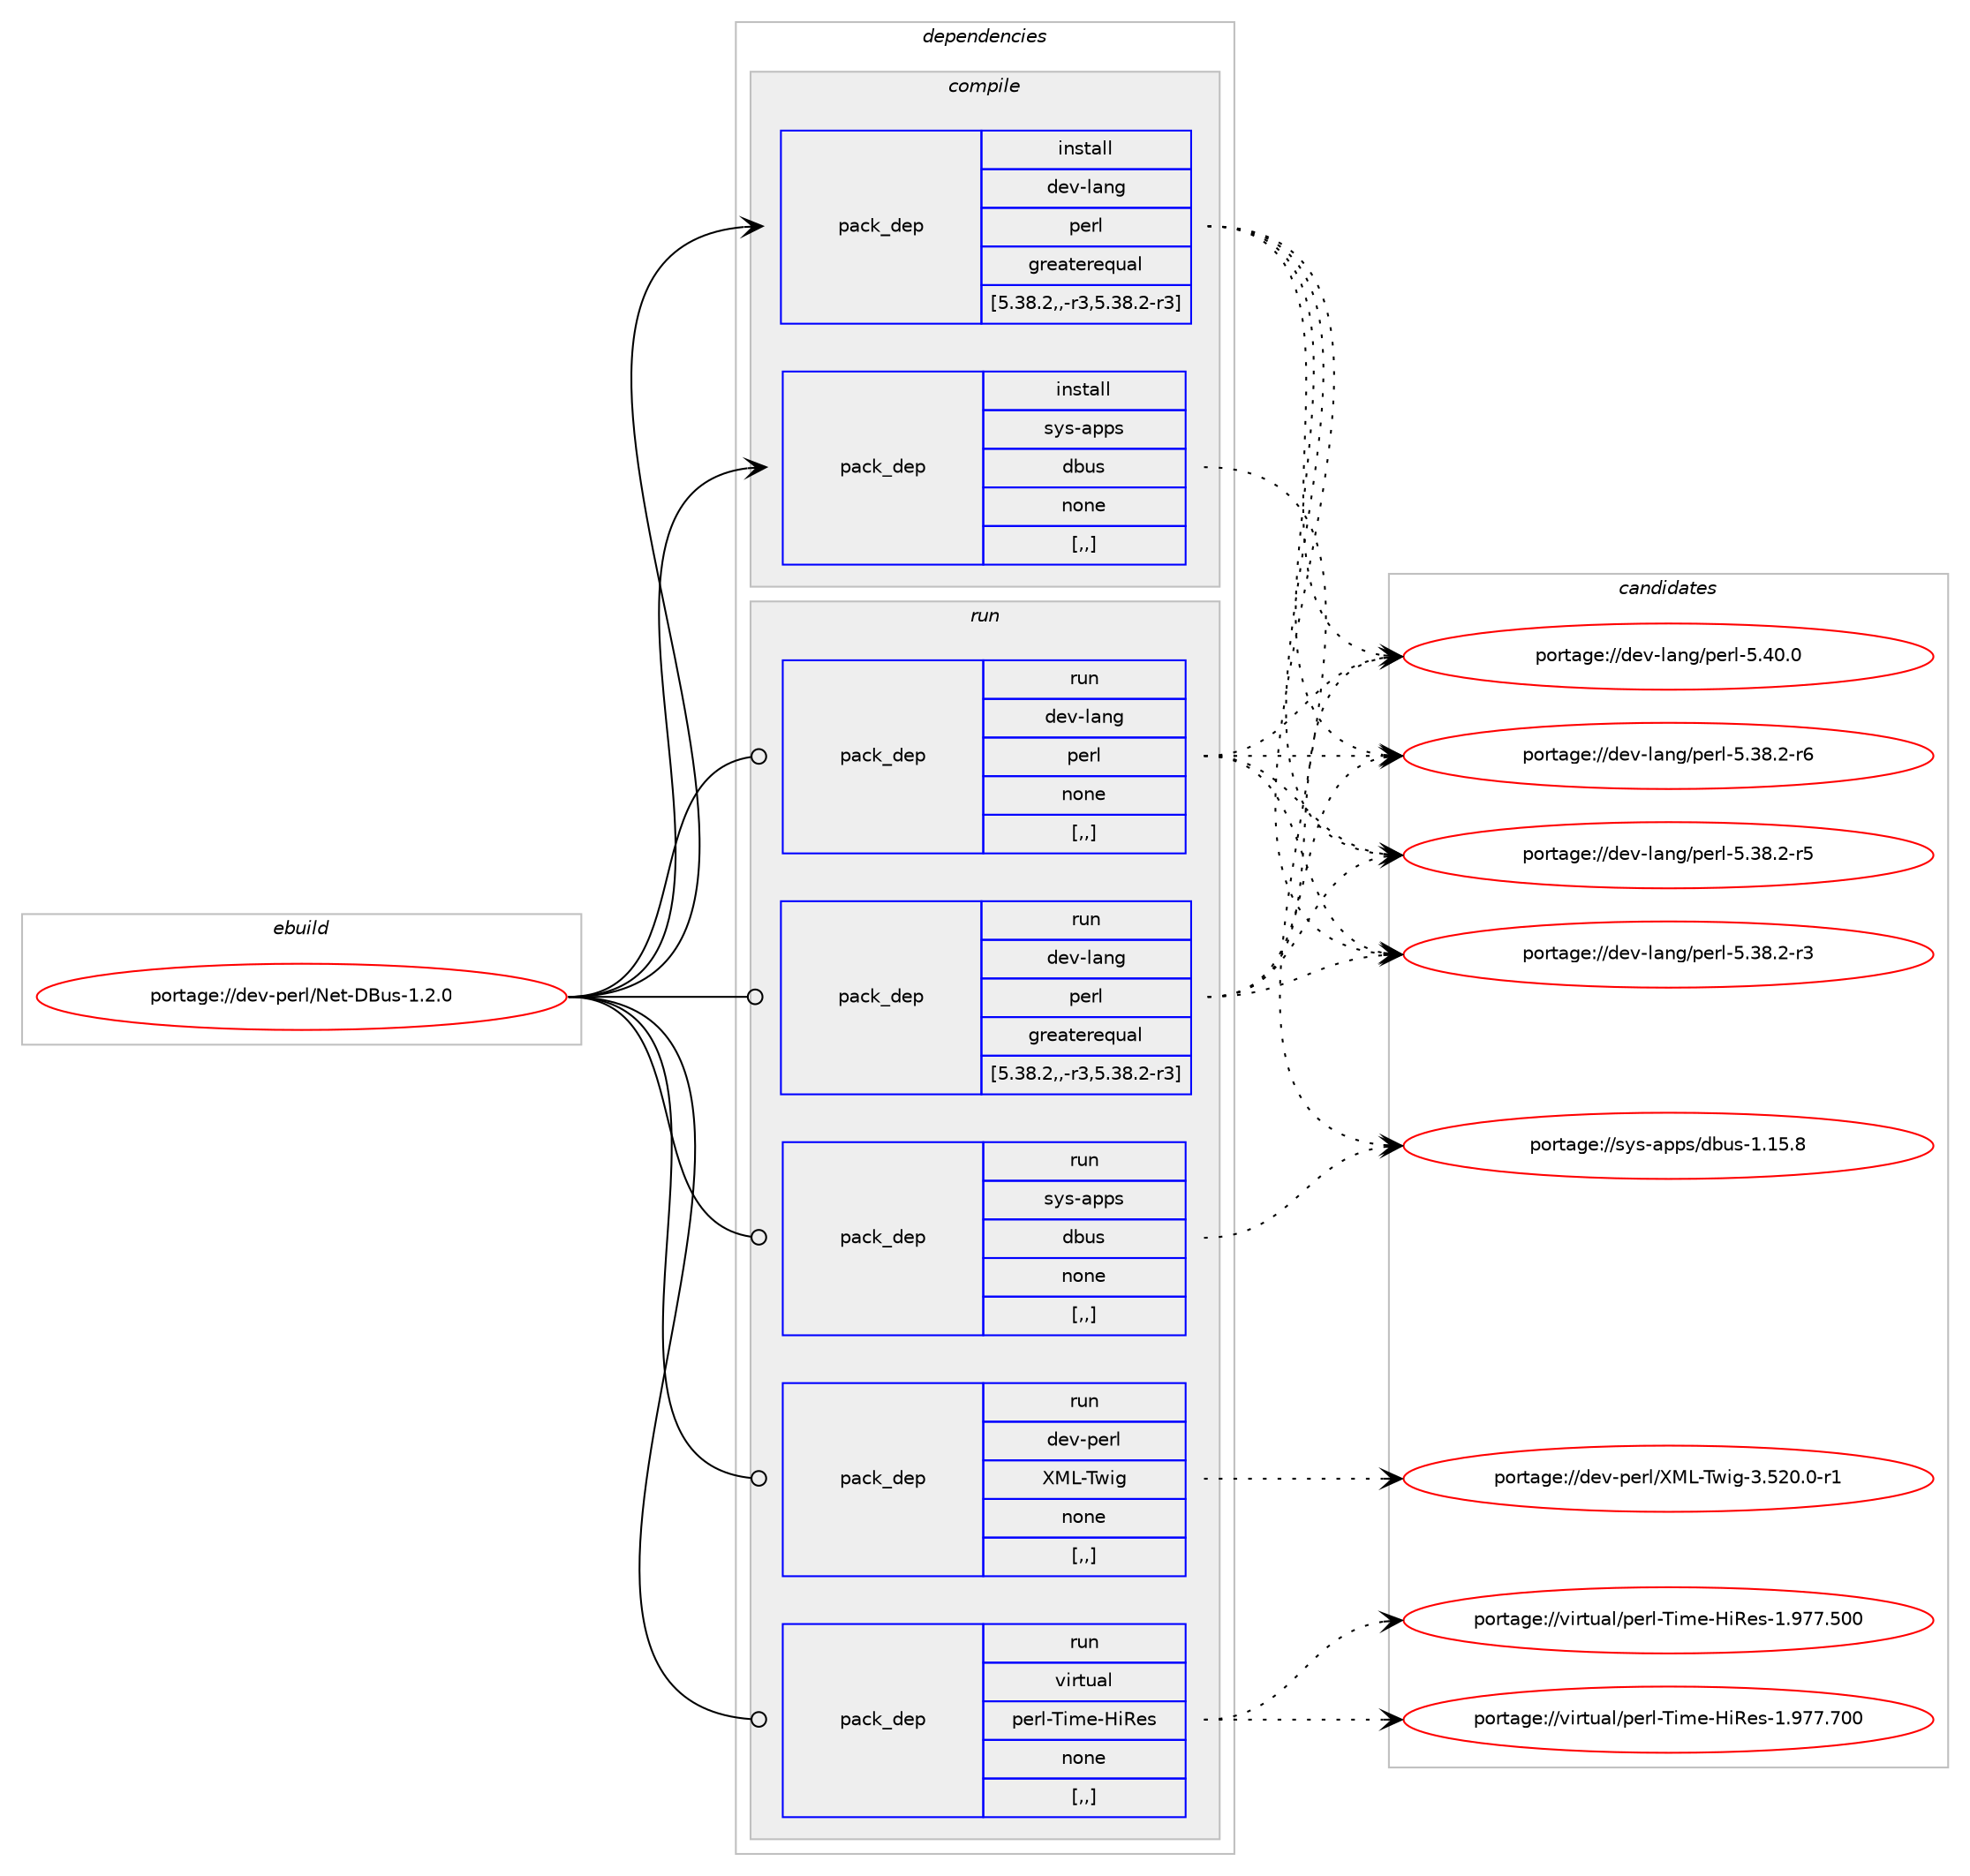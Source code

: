 digraph prolog {

# *************
# Graph options
# *************

newrank=true;
concentrate=true;
compound=true;
graph [rankdir=LR,fontname=Helvetica,fontsize=10,ranksep=1.5];#, ranksep=2.5, nodesep=0.2];
edge  [arrowhead=vee];
node  [fontname=Helvetica,fontsize=10];

# **********
# The ebuild
# **********

subgraph cluster_leftcol {
color=gray;
label=<<i>ebuild</i>>;
id [label="portage://dev-perl/Net-DBus-1.2.0", color=red, width=4, href="../dev-perl/Net-DBus-1.2.0.svg"];
}

# ****************
# The dependencies
# ****************

subgraph cluster_midcol {
color=gray;
label=<<i>dependencies</i>>;
subgraph cluster_compile {
fillcolor="#eeeeee";
style=filled;
label=<<i>compile</i>>;
subgraph pack463338 {
dependency628324 [label=<<TABLE BORDER="0" CELLBORDER="1" CELLSPACING="0" CELLPADDING="4" WIDTH="220"><TR><TD ROWSPAN="6" CELLPADDING="30">pack_dep</TD></TR><TR><TD WIDTH="110">install</TD></TR><TR><TD>dev-lang</TD></TR><TR><TD>perl</TD></TR><TR><TD>greaterequal</TD></TR><TR><TD>[5.38.2,,-r3,5.38.2-r3]</TD></TR></TABLE>>, shape=none, color=blue];
}
id:e -> dependency628324:w [weight=20,style="solid",arrowhead="vee"];
subgraph pack463339 {
dependency628325 [label=<<TABLE BORDER="0" CELLBORDER="1" CELLSPACING="0" CELLPADDING="4" WIDTH="220"><TR><TD ROWSPAN="6" CELLPADDING="30">pack_dep</TD></TR><TR><TD WIDTH="110">install</TD></TR><TR><TD>sys-apps</TD></TR><TR><TD>dbus</TD></TR><TR><TD>none</TD></TR><TR><TD>[,,]</TD></TR></TABLE>>, shape=none, color=blue];
}
id:e -> dependency628325:w [weight=20,style="solid",arrowhead="vee"];
}
subgraph cluster_compileandrun {
fillcolor="#eeeeee";
style=filled;
label=<<i>compile and run</i>>;
}
subgraph cluster_run {
fillcolor="#eeeeee";
style=filled;
label=<<i>run</i>>;
subgraph pack463340 {
dependency628326 [label=<<TABLE BORDER="0" CELLBORDER="1" CELLSPACING="0" CELLPADDING="4" WIDTH="220"><TR><TD ROWSPAN="6" CELLPADDING="30">pack_dep</TD></TR><TR><TD WIDTH="110">run</TD></TR><TR><TD>dev-lang</TD></TR><TR><TD>perl</TD></TR><TR><TD>greaterequal</TD></TR><TR><TD>[5.38.2,,-r3,5.38.2-r3]</TD></TR></TABLE>>, shape=none, color=blue];
}
id:e -> dependency628326:w [weight=20,style="solid",arrowhead="odot"];
subgraph pack463341 {
dependency628327 [label=<<TABLE BORDER="0" CELLBORDER="1" CELLSPACING="0" CELLPADDING="4" WIDTH="220"><TR><TD ROWSPAN="6" CELLPADDING="30">pack_dep</TD></TR><TR><TD WIDTH="110">run</TD></TR><TR><TD>dev-lang</TD></TR><TR><TD>perl</TD></TR><TR><TD>none</TD></TR><TR><TD>[,,]</TD></TR></TABLE>>, shape=none, color=blue];
}
id:e -> dependency628327:w [weight=20,style="solid",arrowhead="odot"];
subgraph pack463342 {
dependency628328 [label=<<TABLE BORDER="0" CELLBORDER="1" CELLSPACING="0" CELLPADDING="4" WIDTH="220"><TR><TD ROWSPAN="6" CELLPADDING="30">pack_dep</TD></TR><TR><TD WIDTH="110">run</TD></TR><TR><TD>dev-perl</TD></TR><TR><TD>XML-Twig</TD></TR><TR><TD>none</TD></TR><TR><TD>[,,]</TD></TR></TABLE>>, shape=none, color=blue];
}
id:e -> dependency628328:w [weight=20,style="solid",arrowhead="odot"];
subgraph pack463343 {
dependency628329 [label=<<TABLE BORDER="0" CELLBORDER="1" CELLSPACING="0" CELLPADDING="4" WIDTH="220"><TR><TD ROWSPAN="6" CELLPADDING="30">pack_dep</TD></TR><TR><TD WIDTH="110">run</TD></TR><TR><TD>sys-apps</TD></TR><TR><TD>dbus</TD></TR><TR><TD>none</TD></TR><TR><TD>[,,]</TD></TR></TABLE>>, shape=none, color=blue];
}
id:e -> dependency628329:w [weight=20,style="solid",arrowhead="odot"];
subgraph pack463344 {
dependency628330 [label=<<TABLE BORDER="0" CELLBORDER="1" CELLSPACING="0" CELLPADDING="4" WIDTH="220"><TR><TD ROWSPAN="6" CELLPADDING="30">pack_dep</TD></TR><TR><TD WIDTH="110">run</TD></TR><TR><TD>virtual</TD></TR><TR><TD>perl-Time-HiRes</TD></TR><TR><TD>none</TD></TR><TR><TD>[,,]</TD></TR></TABLE>>, shape=none, color=blue];
}
id:e -> dependency628330:w [weight=20,style="solid",arrowhead="odot"];
}
}

# **************
# The candidates
# **************

subgraph cluster_choices {
rank=same;
color=gray;
label=<<i>candidates</i>>;

subgraph choice463338 {
color=black;
nodesep=1;
choice10010111845108971101034711210111410845534652484648 [label="portage://dev-lang/perl-5.40.0", color=red, width=4,href="../dev-lang/perl-5.40.0.svg"];
choice100101118451089711010347112101114108455346515646504511454 [label="portage://dev-lang/perl-5.38.2-r6", color=red, width=4,href="../dev-lang/perl-5.38.2-r6.svg"];
choice100101118451089711010347112101114108455346515646504511453 [label="portage://dev-lang/perl-5.38.2-r5", color=red, width=4,href="../dev-lang/perl-5.38.2-r5.svg"];
choice100101118451089711010347112101114108455346515646504511451 [label="portage://dev-lang/perl-5.38.2-r3", color=red, width=4,href="../dev-lang/perl-5.38.2-r3.svg"];
dependency628324:e -> choice10010111845108971101034711210111410845534652484648:w [style=dotted,weight="100"];
dependency628324:e -> choice100101118451089711010347112101114108455346515646504511454:w [style=dotted,weight="100"];
dependency628324:e -> choice100101118451089711010347112101114108455346515646504511453:w [style=dotted,weight="100"];
dependency628324:e -> choice100101118451089711010347112101114108455346515646504511451:w [style=dotted,weight="100"];
}
subgraph choice463339 {
color=black;
nodesep=1;
choice1151211154597112112115471009811711545494649534656 [label="portage://sys-apps/dbus-1.15.8", color=red, width=4,href="../sys-apps/dbus-1.15.8.svg"];
dependency628325:e -> choice1151211154597112112115471009811711545494649534656:w [style=dotted,weight="100"];
}
subgraph choice463340 {
color=black;
nodesep=1;
choice10010111845108971101034711210111410845534652484648 [label="portage://dev-lang/perl-5.40.0", color=red, width=4,href="../dev-lang/perl-5.40.0.svg"];
choice100101118451089711010347112101114108455346515646504511454 [label="portage://dev-lang/perl-5.38.2-r6", color=red, width=4,href="../dev-lang/perl-5.38.2-r6.svg"];
choice100101118451089711010347112101114108455346515646504511453 [label="portage://dev-lang/perl-5.38.2-r5", color=red, width=4,href="../dev-lang/perl-5.38.2-r5.svg"];
choice100101118451089711010347112101114108455346515646504511451 [label="portage://dev-lang/perl-5.38.2-r3", color=red, width=4,href="../dev-lang/perl-5.38.2-r3.svg"];
dependency628326:e -> choice10010111845108971101034711210111410845534652484648:w [style=dotted,weight="100"];
dependency628326:e -> choice100101118451089711010347112101114108455346515646504511454:w [style=dotted,weight="100"];
dependency628326:e -> choice100101118451089711010347112101114108455346515646504511453:w [style=dotted,weight="100"];
dependency628326:e -> choice100101118451089711010347112101114108455346515646504511451:w [style=dotted,weight="100"];
}
subgraph choice463341 {
color=black;
nodesep=1;
choice10010111845108971101034711210111410845534652484648 [label="portage://dev-lang/perl-5.40.0", color=red, width=4,href="../dev-lang/perl-5.40.0.svg"];
choice100101118451089711010347112101114108455346515646504511454 [label="portage://dev-lang/perl-5.38.2-r6", color=red, width=4,href="../dev-lang/perl-5.38.2-r6.svg"];
choice100101118451089711010347112101114108455346515646504511453 [label="portage://dev-lang/perl-5.38.2-r5", color=red, width=4,href="../dev-lang/perl-5.38.2-r5.svg"];
choice100101118451089711010347112101114108455346515646504511451 [label="portage://dev-lang/perl-5.38.2-r3", color=red, width=4,href="../dev-lang/perl-5.38.2-r3.svg"];
dependency628327:e -> choice10010111845108971101034711210111410845534652484648:w [style=dotted,weight="100"];
dependency628327:e -> choice100101118451089711010347112101114108455346515646504511454:w [style=dotted,weight="100"];
dependency628327:e -> choice100101118451089711010347112101114108455346515646504511453:w [style=dotted,weight="100"];
dependency628327:e -> choice100101118451089711010347112101114108455346515646504511451:w [style=dotted,weight="100"];
}
subgraph choice463342 {
color=black;
nodesep=1;
choice1001011184511210111410847887776458411910510345514653504846484511449 [label="portage://dev-perl/XML-Twig-3.520.0-r1", color=red, width=4,href="../dev-perl/XML-Twig-3.520.0-r1.svg"];
dependency628328:e -> choice1001011184511210111410847887776458411910510345514653504846484511449:w [style=dotted,weight="100"];
}
subgraph choice463343 {
color=black;
nodesep=1;
choice1151211154597112112115471009811711545494649534656 [label="portage://sys-apps/dbus-1.15.8", color=red, width=4,href="../sys-apps/dbus-1.15.8.svg"];
dependency628329:e -> choice1151211154597112112115471009811711545494649534656:w [style=dotted,weight="100"];
}
subgraph choice463344 {
color=black;
nodesep=1;
choice1181051141161179710847112101114108458410510910145721058210111545494657555546554848 [label="portage://virtual/perl-Time-HiRes-1.977.700", color=red, width=4,href="../virtual/perl-Time-HiRes-1.977.700.svg"];
choice1181051141161179710847112101114108458410510910145721058210111545494657555546534848 [label="portage://virtual/perl-Time-HiRes-1.977.500", color=red, width=4,href="../virtual/perl-Time-HiRes-1.977.500.svg"];
dependency628330:e -> choice1181051141161179710847112101114108458410510910145721058210111545494657555546554848:w [style=dotted,weight="100"];
dependency628330:e -> choice1181051141161179710847112101114108458410510910145721058210111545494657555546534848:w [style=dotted,weight="100"];
}
}

}

